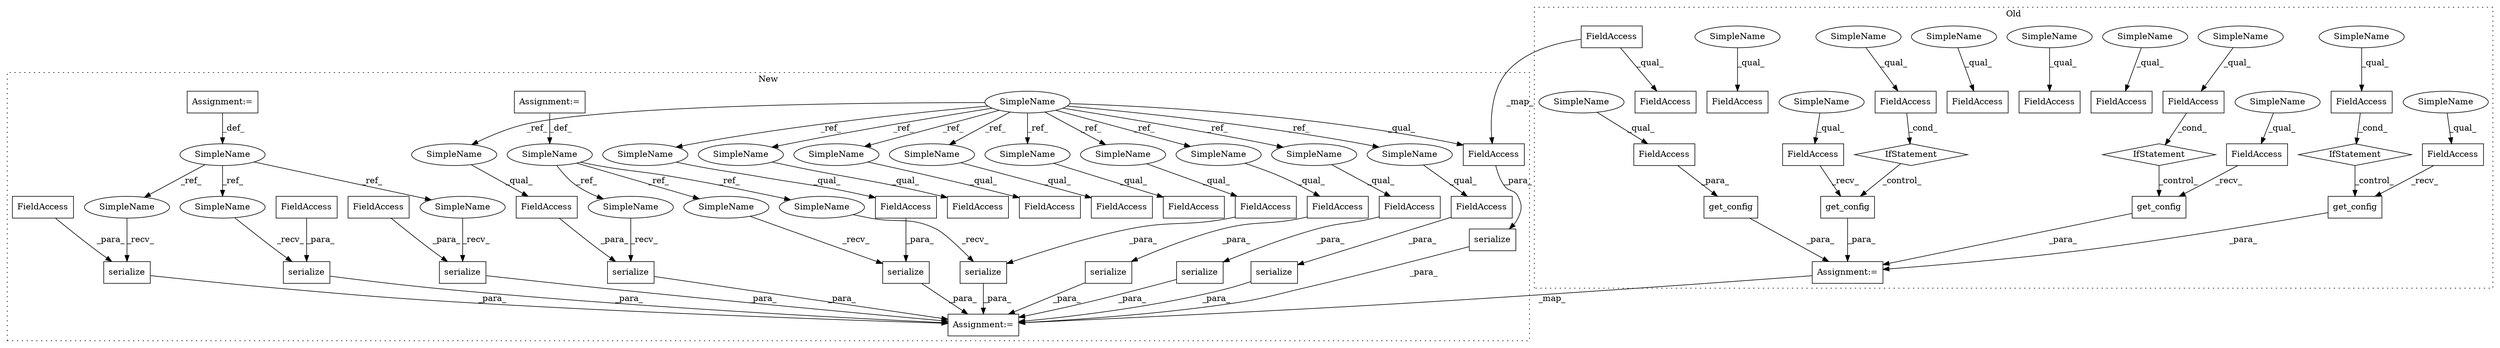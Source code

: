 digraph G {
subgraph cluster0 {
1 [label="get_config" a="32" s="30456" l="12" shape="box"];
8 [label="FieldAccess" a="22" s="30416" l="18" shape="box"];
10 [label="FieldAccess" a="22" s="30102" l="9" shape="box"];
13 [label="FieldAccess" a="22" s="30494" l="18" shape="box"];
17 [label="IfStatement" a="25" s="30434" l="3" shape="diamond"];
19 [label="FieldAccess" a="22" s="30246" l="15" shape="box"];
20 [label="Assignment:=" a="7" s="30034" l="1" shape="box"];
22 [label="get_config" a="32" s="30378" l="12" shape="box"];
24 [label="FieldAccess" a="22" s="30437" l="18" shape="box"];
25 [label="get_config" a="32" s="30199,30231" l="11,1" shape="box"];
26 [label="FieldAccess" a="22" s="30246" l="24" shape="box"];
27 [label="FieldAccess" a="22" s="30359" l="18" shape="box"];
28 [label="FieldAccess" a="22" s="30338" l="18" shape="box"];
29 [label="FieldAccess" a="22" s="30150" l="15" shape="box"];
30 [label="FieldAccess" a="22" s="30515" l="18" shape="box"];
31 [label="get_config" a="32" s="30534" l="12" shape="box"];
32 [label="IfStatement" a="25" s="30356" l="3" shape="diamond"];
33 [label="FieldAccess" a="22" s="30594" l="14" shape="box"];
34 [label="IfStatement" a="25" s="30512" l="3" shape="diamond"];
37 [label="FieldAccess" a="22" s="30210" l="21" shape="box"];
38 [label="FieldAccess" a="22" s="30567" l="14" shape="box"];
68 [label="SimpleName" a="42" s="30515" l="4" shape="ellipse"];
69 [label="SimpleName" a="42" s="30359" l="4" shape="ellipse"];
70 [label="SimpleName" a="42" s="30416" l="4" shape="ellipse"];
71 [label="SimpleName" a="42" s="30494" l="4" shape="ellipse"];
72 [label="SimpleName" a="42" s="30567" l="4" shape="ellipse"];
73 [label="SimpleName" a="42" s="30150" l="4" shape="ellipse"];
74 [label="SimpleName" a="42" s="30210" l="4" shape="ellipse"];
75 [label="SimpleName" a="42" s="30594" l="4" shape="ellipse"];
76 [label="SimpleName" a="42" s="30338" l="4" shape="ellipse"];
77 [label="SimpleName" a="42" s="30102" l="4" shape="ellipse"];
78 [label="SimpleName" a="42" s="30437" l="4" shape="ellipse"];
label = "Old";
style="dotted";
}
subgraph cluster1 {
2 [label="serialize" a="32" s="33673,33708" l="10,1" shape="box"];
3 [label="FieldAccess" a="22" s="33683" l="25" shape="box"];
4 [label="Assignment:=" a="7" s="32901" l="11" shape="box"];
5 [label="serialize" a="32" s="33740,33770" l="10,1" shape="box"];
6 [label="FieldAccess" a="22" s="33750" l="20" shape="box"];
7 [label="SimpleName" a="42" s="32901" l="11" shape="ellipse"];
9 [label="SimpleName" a="42" s="32787" l="4" shape="ellipse"];
11 [label="FieldAccess" a="22" s="33076" l="25" shape="box"];
12 [label="serialize" a="32" s="33066,33101" l="10,1" shape="box"];
14 [label="FieldAccess" a="22" s="33782" l="12" shape="box"];
15 [label="FieldAccess" a="22" s="33244" l="26" shape="box"];
16 [label="serialize" a="32" s="33234,33270" l="10,1" shape="box"];
18 [label="FieldAccess" a="22" s="33014" l="15" shape="box"];
21 [label="Assignment:=" a="7" s="32952" l="1" shape="box"];
23 [label="serialize" a="32" s="33004,33029" l="10,1" shape="box"];
35 [label="FieldAccess" a="22" s="33172" l="23" shape="box"];
36 [label="serialize" a="32" s="33162,33195" l="10,1" shape="box"];
39 [label="FieldAccess" a="22" s="33614" l="22" shape="box"];
40 [label="serialize" a="32" s="33544,33570" l="10,1" shape="box"];
41 [label="SimpleName" a="42" s="32836" l="12" shape="ellipse"];
42 [label="serialize" a="32" s="33479,33510" l="10,1" shape="box"];
43 [label="FieldAccess" a="22" s="33815" l="22" shape="box"];
44 [label="serialize" a="32" s="33412,33440" l="10,1" shape="box"];
45 [label="FieldAccess" a="22" s="33489" l="21" shape="box"];
46 [label="serialize" a="32" s="33604,33636" l="10,1" shape="box"];
47 [label="FieldAccess" a="22" s="33554" l="16" shape="box"];
48 [label="FieldAccess" a="22" s="33314" l="21" shape="box"];
49 [label="FieldAccess" a="22" s="33422" l="18" shape="box"];
50 [label="FieldAccess" a="22" s="33114" l="13" shape="box"];
51 [label="Assignment:=" a="7" s="32836" l="12" shape="box"];
52 [label="SimpleName" a="42" s="33592" l="11" shape="ellipse"];
53 [label="SimpleName" a="42" s="33661" l="11" shape="ellipse"];
54 [label="SimpleName" a="42" s="33728" l="11" shape="ellipse"];
55 [label="SimpleName" a="42" s="33114" l="4" shape="ellipse"];
56 [label="SimpleName" a="42" s="33076" l="4" shape="ellipse"];
57 [label="SimpleName" a="42" s="33614" l="4" shape="ellipse"];
58 [label="SimpleName" a="42" s="33750" l="4" shape="ellipse"];
59 [label="SimpleName" a="42" s="33683" l="4" shape="ellipse"];
60 [label="SimpleName" a="42" s="33815" l="4" shape="ellipse"];
61 [label="SimpleName" a="42" s="33172" l="4" shape="ellipse"];
62 [label="SimpleName" a="42" s="33244" l="4" shape="ellipse"];
63 [label="SimpleName" a="42" s="33782" l="4" shape="ellipse"];
64 [label="SimpleName" a="42" s="33314" l="4" shape="ellipse"];
65 [label="SimpleName" a="42" s="33466" l="12" shape="ellipse"];
66 [label="SimpleName" a="42" s="33531" l="12" shape="ellipse"];
67 [label="SimpleName" a="42" s="33399" l="12" shape="ellipse"];
label = "New";
style="dotted";
}
1 -> 20 [label="_para_"];
2 -> 21 [label="_para_"];
3 -> 2 [label="_para_"];
4 -> 7 [label="_def_"];
5 -> 21 [label="_para_"];
6 -> 5 [label="_para_"];
7 -> 54 [label="_ref_"];
7 -> 53 [label="_ref_"];
7 -> 52 [label="_ref_"];
8 -> 17 [label="_cond_"];
9 -> 58 [label="_ref_"];
9 -> 55 [label="_ref_"];
9 -> 56 [label="_ref_"];
9 -> 57 [label="_ref_"];
9 -> 64 [label="_ref_"];
9 -> 18 [label="_qual_"];
9 -> 62 [label="_ref_"];
9 -> 61 [label="_ref_"];
9 -> 63 [label="_ref_"];
9 -> 59 [label="_ref_"];
9 -> 60 [label="_ref_"];
11 -> 12 [label="_para_"];
12 -> 21 [label="_para_"];
13 -> 34 [label="_cond_"];
15 -> 16 [label="_para_"];
16 -> 21 [label="_para_"];
17 -> 1 [label="_control_"];
18 -> 23 [label="_para_"];
19 -> 26 [label="_qual_"];
19 -> 18 [label="_map_"];
20 -> 21 [label="_map_"];
22 -> 20 [label="_para_"];
23 -> 21 [label="_para_"];
24 -> 1 [label="_recv_"];
25 -> 20 [label="_para_"];
27 -> 22 [label="_recv_"];
28 -> 32 [label="_cond_"];
30 -> 31 [label="_recv_"];
31 -> 20 [label="_para_"];
32 -> 22 [label="_control_"];
34 -> 31 [label="_control_"];
35 -> 36 [label="_para_"];
36 -> 21 [label="_para_"];
37 -> 25 [label="_para_"];
39 -> 46 [label="_para_"];
40 -> 21 [label="_para_"];
41 -> 67 [label="_ref_"];
41 -> 66 [label="_ref_"];
41 -> 65 [label="_ref_"];
42 -> 21 [label="_para_"];
44 -> 21 [label="_para_"];
45 -> 42 [label="_para_"];
46 -> 21 [label="_para_"];
47 -> 40 [label="_para_"];
49 -> 44 [label="_para_"];
51 -> 41 [label="_def_"];
52 -> 46 [label="_recv_"];
53 -> 2 [label="_recv_"];
54 -> 5 [label="_recv_"];
55 -> 50 [label="_qual_"];
56 -> 11 [label="_qual_"];
57 -> 39 [label="_qual_"];
58 -> 6 [label="_qual_"];
59 -> 3 [label="_qual_"];
60 -> 43 [label="_qual_"];
61 -> 35 [label="_qual_"];
62 -> 15 [label="_qual_"];
63 -> 14 [label="_qual_"];
64 -> 48 [label="_qual_"];
65 -> 42 [label="_recv_"];
66 -> 40 [label="_recv_"];
67 -> 44 [label="_recv_"];
68 -> 30 [label="_qual_"];
69 -> 27 [label="_qual_"];
70 -> 8 [label="_qual_"];
71 -> 13 [label="_qual_"];
72 -> 38 [label="_qual_"];
73 -> 29 [label="_qual_"];
74 -> 37 [label="_qual_"];
75 -> 33 [label="_qual_"];
76 -> 28 [label="_qual_"];
77 -> 10 [label="_qual_"];
78 -> 24 [label="_qual_"];
}